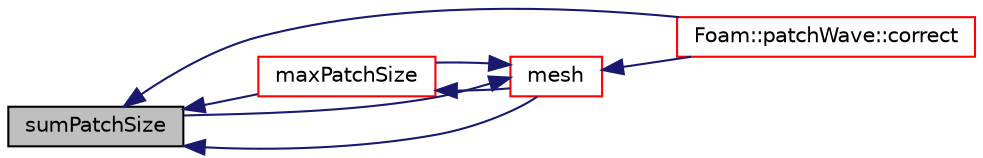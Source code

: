 digraph "sumPatchSize"
{
  bgcolor="transparent";
  edge [fontname="Helvetica",fontsize="10",labelfontname="Helvetica",labelfontsize="10"];
  node [fontname="Helvetica",fontsize="10",shape=record];
  rankdir="LR";
  Node651 [label="sumPatchSize",height=0.2,width=0.4,color="black", fillcolor="grey75", style="filled", fontcolor="black"];
  Node651 -> Node652 [dir="back",color="midnightblue",fontsize="10",style="solid",fontname="Helvetica"];
  Node652 [label="Foam::patchWave::correct",height=0.2,width=0.4,color="red",URL="$a26097.html#a3ae44b28050c3aa494c1d8e18cf618c1",tooltip="Correct for mesh geom/topo changes. "];
  Node651 -> Node654 [dir="back",color="midnightblue",fontsize="10",style="solid",fontname="Helvetica"];
  Node654 [label="maxPatchSize",height=0.2,width=0.4,color="red",URL="$a26089.html#a0161218fe2eda8d48db7b5b5091c974f",tooltip="Size of largest patch (out of supplied subset of patches) "];
  Node654 -> Node656 [dir="back",color="midnightblue",fontsize="10",style="solid",fontname="Helvetica"];
  Node656 [label="mesh",height=0.2,width=0.4,color="red",URL="$a26089.html#ae78c91f8ff731c07ccc4351d9fe861ba",tooltip="Access mesh. "];
  Node656 -> Node652 [dir="back",color="midnightblue",fontsize="10",style="solid",fontname="Helvetica"];
  Node656 -> Node654 [dir="back",color="midnightblue",fontsize="10",style="solid",fontname="Helvetica"];
  Node656 -> Node651 [dir="back",color="midnightblue",fontsize="10",style="solid",fontname="Helvetica"];
  Node651 -> Node656 [dir="back",color="midnightblue",fontsize="10",style="solid",fontname="Helvetica"];
}
